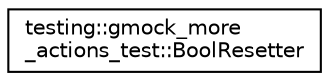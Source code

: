 digraph "Graphical Class Hierarchy"
{
 // LATEX_PDF_SIZE
  edge [fontname="Helvetica",fontsize="10",labelfontname="Helvetica",labelfontsize="10"];
  node [fontname="Helvetica",fontsize="10",shape=record];
  rankdir="LR";
  Node0 [label="testing::gmock_more\l_actions_test::BoolResetter",height=0.2,width=0.4,color="black", fillcolor="white", style="filled",URL="$classtesting_1_1gmock__more__actions__test_1_1BoolResetter.html",tooltip=" "];
}
